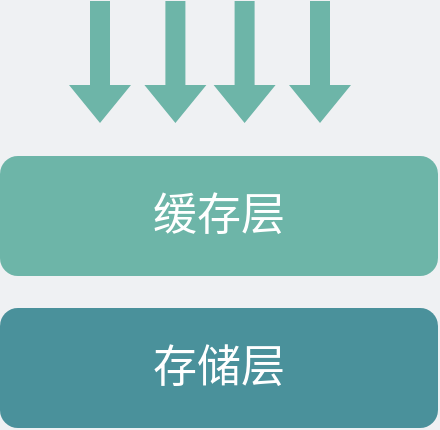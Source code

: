 <mxfile version="20.5.1" type="github">
  <diagram id="jk84KoCiqGRbvonOO5nR" name="Page-1">
    <mxGraphModel dx="931" dy="710" grid="0" gridSize="10" guides="1" tooltips="1" connect="1" arrows="1" fold="1" page="1" pageScale="1" pageWidth="600" pageHeight="300" background="#EFF1F3" math="0" shadow="0">
      <root>
        <mxCell id="0" />
        <mxCell id="1" parent="0" />
        <mxCell id="UsBq0QoOe59WNgkjnJMO-1" value="&lt;font color=&quot;#ffffff&quot; style=&quot;font-size: 22px;&quot;&gt;存储层&lt;/font&gt;" style="rounded=1;whiteSpace=wrap;html=1;strokeColor=none;fillColor=#4A919B;" parent="1" vertex="1">
          <mxGeometry x="191" y="197" width="219" height="60" as="geometry" />
        </mxCell>
        <mxCell id="gmq9JP-WawN_yrBtB566-1" value="&lt;font color=&quot;#ffffff&quot; style=&quot;font-size: 22px;&quot;&gt;缓存层&lt;/font&gt;" style="rounded=1;whiteSpace=wrap;html=1;strokeColor=none;fillColor=#6DB5A8;" parent="1" vertex="1">
          <mxGeometry x="191" y="121" width="219" height="60" as="geometry" />
        </mxCell>
        <mxCell id="gmq9JP-WawN_yrBtB566-2" value="" style="shape=flexArrow;endArrow=classic;html=1;rounded=0;strokeColor=none;fillColor=#6DB5A8;" parent="1" edge="1">
          <mxGeometry width="50" height="50" relative="1" as="geometry">
            <mxPoint x="313.3" y="43.0" as="sourcePoint" />
            <mxPoint x="313.3" y="105.0" as="targetPoint" />
          </mxGeometry>
        </mxCell>
        <mxCell id="gmq9JP-WawN_yrBtB566-3" value="" style="shape=flexArrow;endArrow=classic;html=1;rounded=0;strokeColor=none;fillColor=#6DB5A8;" parent="1" edge="1">
          <mxGeometry width="50" height="50" relative="1" as="geometry">
            <mxPoint x="351.0" y="43.0" as="sourcePoint" />
            <mxPoint x="351.0" y="105.0" as="targetPoint" />
          </mxGeometry>
        </mxCell>
        <mxCell id="gmq9JP-WawN_yrBtB566-4" value="" style="shape=flexArrow;endArrow=classic;html=1;rounded=0;strokeColor=none;fillColor=#6DB5A8;" parent="1" edge="1">
          <mxGeometry width="50" height="50" relative="1" as="geometry">
            <mxPoint x="241.0" y="43.0" as="sourcePoint" />
            <mxPoint x="241.0" y="105.0" as="targetPoint" />
          </mxGeometry>
        </mxCell>
        <mxCell id="gmq9JP-WawN_yrBtB566-5" value="" style="shape=flexArrow;endArrow=classic;html=1;rounded=0;strokeColor=none;fillColor=#6DB5A8;" parent="1" edge="1">
          <mxGeometry width="50" height="50" relative="1" as="geometry">
            <mxPoint x="278.7" y="43.0" as="sourcePoint" />
            <mxPoint x="278.7" y="105.0" as="targetPoint" />
          </mxGeometry>
        </mxCell>
      </root>
    </mxGraphModel>
  </diagram>
</mxfile>
